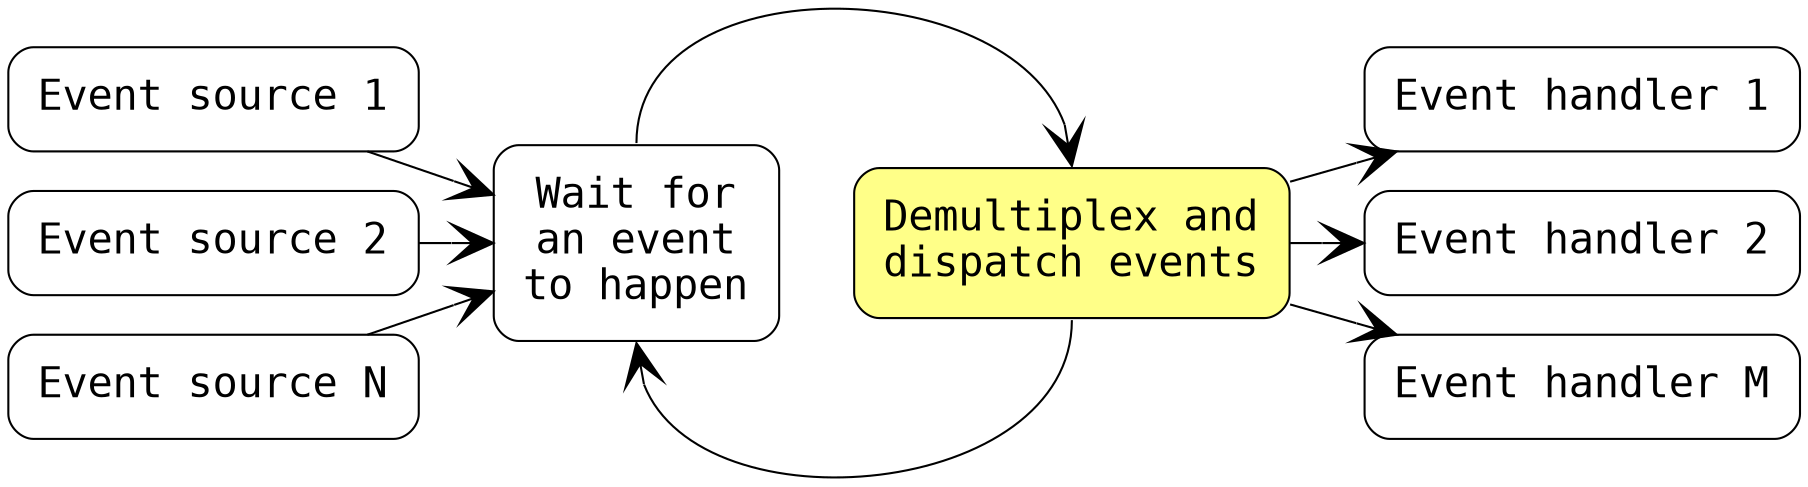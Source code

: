 
digraph G {
    rankdir = LR
       
    node
    [
        fontname    = "Inconsolata"
        fontsize    = 20
        shape       = record
        style       = rounded
        margin      = "0.2,0.2"
    ]

    edge
    [
        fontname    = "Inconsolata"
        fontsize    = 18
        arrowhead   = vee
        arrowtail   = vee
        arrowsize   = 2
    ]

    "Event source 1" -> "Wait for\nan event\nto happen"
    "Event source 2" -> "Wait for\nan event\nto happen"
    "Event source N" -> "Wait for\nan event\nto happen"

    "Wait for\nan event\nto happen" -> "Demultiplex and\ndispatch events" [tailport="n", headport="n"]
    "Demultiplex and\ndispatch events" -> "Wait for\nan event\nto happen" [tailport="s", headport="s"]

    "Demultiplex and\ndispatch events" -> "Event handler 1"
    "Demultiplex and\ndispatch events" -> "Event handler 2"
    "Demultiplex and\ndispatch events" -> "Event handler M"


    "Demultiplex and\ndispatch events" [style="rounded,filled",fillcolor="#FFFF88"]
}

